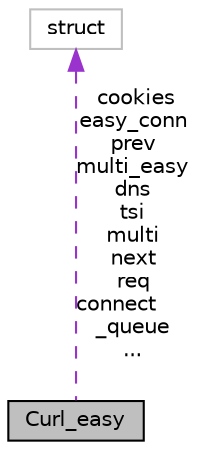 digraph "Curl_easy"
{
  edge [fontname="Helvetica",fontsize="10",labelfontname="Helvetica",labelfontsize="10"];
  node [fontname="Helvetica",fontsize="10",shape=record];
  Node1 [label="Curl_easy",height=0.2,width=0.4,color="black", fillcolor="grey75", style="filled", fontcolor="black"];
  Node2 -> Node1 [dir="back",color="darkorchid3",fontsize="10",style="dashed",label=" cookies\neasy_conn\nprev\nmulti_easy\ndns\ntsi\nmulti\nnext\nreq\nconnect\l_queue\n..." ,fontname="Helvetica"];
  Node2 [label="struct",height=0.2,width=0.4,color="grey75", fillcolor="white", style="filled"];
}
